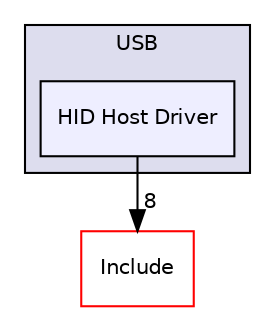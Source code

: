 digraph "C:/Users/mainuser/Desktop/School/SeniorProject/EthKitTCP/Microchip/USB/HID Host Driver" {
  compound=true
  node [ fontsize="10", fontname="Helvetica"];
  edge [ labelfontsize="10", labelfontname="Helvetica"];
  subgraph clusterdir_0a24c4421d9b613056fbe1b6b73d66fc {
    graph [ bgcolor="#ddddee", pencolor="black", label="USB" fontname="Helvetica", fontsize="10", URL="dir_0a24c4421d9b613056fbe1b6b73d66fc.html"]
  dir_685d7c227625706e2102178d4860f4be [shape=box, label="HID Host Driver", style="filled", fillcolor="#eeeeff", pencolor="black", URL="dir_685d7c227625706e2102178d4860f4be.html"];
  }
  dir_7ce300d8a919a620616ec6bc64c02d37 [shape=box label="Include" fillcolor="white" style="filled" color="red" URL="dir_7ce300d8a919a620616ec6bc64c02d37.html"];
  dir_685d7c227625706e2102178d4860f4be->dir_7ce300d8a919a620616ec6bc64c02d37 [headlabel="8", labeldistance=1.5 headhref="dir_000087_000022.html"];
}

